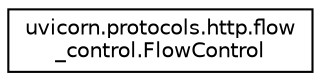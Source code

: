 digraph "Graphical Class Hierarchy"
{
 // LATEX_PDF_SIZE
  edge [fontname="Helvetica",fontsize="10",labelfontname="Helvetica",labelfontsize="10"];
  node [fontname="Helvetica",fontsize="10",shape=record];
  rankdir="LR";
  Node0 [label="uvicorn.protocols.http.flow\l_control.FlowControl",height=0.2,width=0.4,color="black", fillcolor="white", style="filled",URL="$classuvicorn_1_1protocols_1_1http_1_1flow__control_1_1FlowControl.html",tooltip=" "];
}

